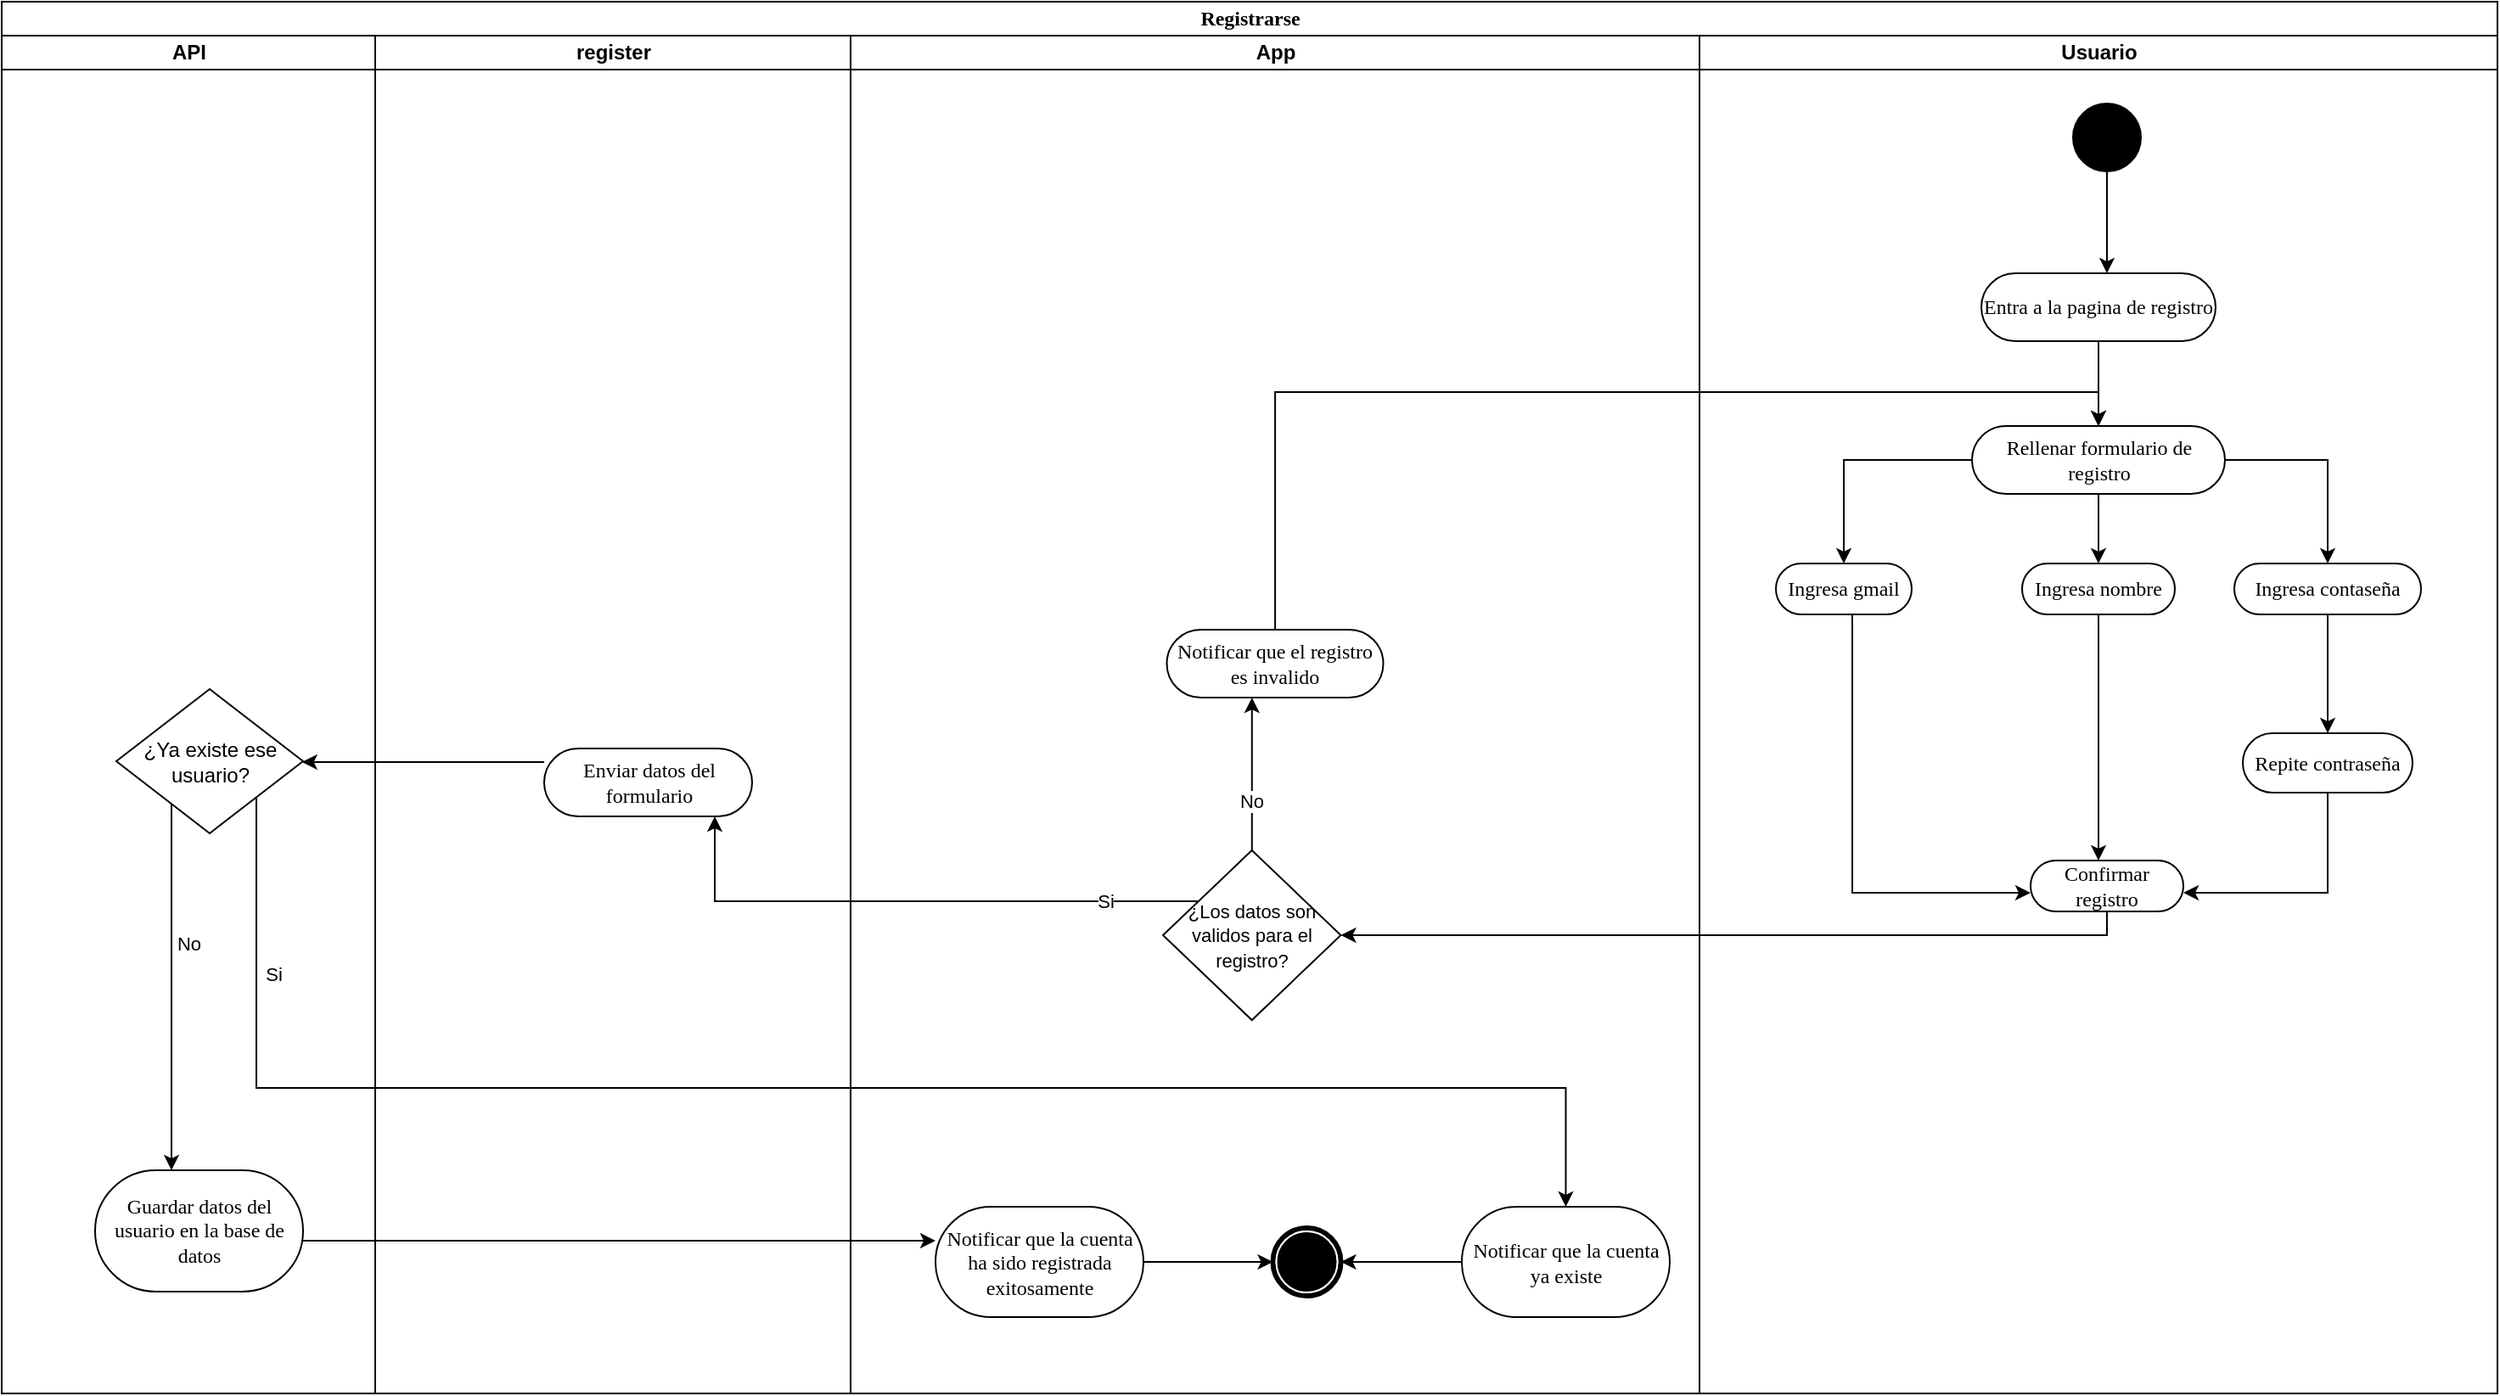 <mxfile version="24.7.17">
  <diagram name="Página-1" id="XVklmOQ_ffI0HY0bFErE">
    <mxGraphModel dx="2514" dy="1451" grid="1" gridSize="10" guides="1" tooltips="1" connect="1" arrows="1" fold="1" page="1" pageScale="1" pageWidth="827" pageHeight="1169" math="0" shadow="0">
      <root>
        <mxCell id="0" />
        <mxCell id="1" parent="0" />
        <mxCell id="BQ4N9j2RJxe5oMDn88Q8-40" value="Registrarse" style="swimlane;html=1;childLayout=stackLayout;startSize=20;rounded=0;shadow=0;comic=0;labelBackgroundColor=none;strokeWidth=1;fontFamily=Verdana;fontSize=12;align=center;" vertex="1" parent="1">
          <mxGeometry x="80" y="80" width="1470" height="820" as="geometry" />
        </mxCell>
        <mxCell id="BQ4N9j2RJxe5oMDn88Q8-41" value="API" style="swimlane;html=1;startSize=20;" vertex="1" parent="BQ4N9j2RJxe5oMDn88Q8-40">
          <mxGeometry y="20" width="220" height="800" as="geometry" />
        </mxCell>
        <mxCell id="BQ4N9j2RJxe5oMDn88Q8-42" style="edgeStyle=orthogonalEdgeStyle;rounded=0;orthogonalLoop=1;jettySize=auto;html=1;" edge="1" parent="BQ4N9j2RJxe5oMDn88Q8-41" source="BQ4N9j2RJxe5oMDn88Q8-44" target="BQ4N9j2RJxe5oMDn88Q8-45">
          <mxGeometry relative="1" as="geometry">
            <Array as="points">
              <mxPoint x="100" y="520" />
              <mxPoint x="100" y="520" />
            </Array>
          </mxGeometry>
        </mxCell>
        <mxCell id="BQ4N9j2RJxe5oMDn88Q8-43" value="No" style="edgeLabel;html=1;align=center;verticalAlign=middle;resizable=0;points=[];" vertex="1" connectable="0" parent="BQ4N9j2RJxe5oMDn88Q8-42">
          <mxGeometry x="-0.18" y="2" relative="1" as="geometry">
            <mxPoint x="8" y="-6" as="offset" />
          </mxGeometry>
        </mxCell>
        <mxCell id="BQ4N9j2RJxe5oMDn88Q8-44" value="¿Ya existe ese usuario?" style="rhombus;whiteSpace=wrap;html=1;" vertex="1" parent="BQ4N9j2RJxe5oMDn88Q8-41">
          <mxGeometry x="67.5" y="385" width="110" height="85" as="geometry" />
        </mxCell>
        <mxCell id="BQ4N9j2RJxe5oMDn88Q8-45" value="Guardar datos del usuario en la base de datos" style="rounded=1;whiteSpace=wrap;html=1;shadow=0;comic=0;labelBackgroundColor=none;strokeWidth=1;fontFamily=Verdana;fontSize=12;align=center;arcSize=50;" vertex="1" parent="BQ4N9j2RJxe5oMDn88Q8-41">
          <mxGeometry x="55" y="668.5" width="122.5" height="71.5" as="geometry" />
        </mxCell>
        <mxCell id="BQ4N9j2RJxe5oMDn88Q8-46" value="register" style="swimlane;html=1;startSize=20;" vertex="1" parent="BQ4N9j2RJxe5oMDn88Q8-40">
          <mxGeometry x="220" y="20" width="280" height="800" as="geometry" />
        </mxCell>
        <mxCell id="BQ4N9j2RJxe5oMDn88Q8-47" value="Enviar datos del formulario" style="rounded=1;whiteSpace=wrap;html=1;shadow=0;comic=0;labelBackgroundColor=none;strokeWidth=1;fontFamily=Verdana;fontSize=12;align=center;arcSize=50;" vertex="1" parent="BQ4N9j2RJxe5oMDn88Q8-46">
          <mxGeometry x="99.5" y="420" width="122.5" height="40" as="geometry" />
        </mxCell>
        <mxCell id="BQ4N9j2RJxe5oMDn88Q8-48" style="edgeStyle=orthogonalEdgeStyle;rounded=0;orthogonalLoop=1;jettySize=auto;html=1;" edge="1" parent="BQ4N9j2RJxe5oMDn88Q8-46">
          <mxGeometry relative="1" as="geometry">
            <mxPoint x="-42.5" y="710.001" as="sourcePoint" />
            <mxPoint x="330" y="710.001" as="targetPoint" />
            <Array as="points">
              <mxPoint x="60" y="709.91" />
              <mxPoint x="60" y="709.91" />
            </Array>
          </mxGeometry>
        </mxCell>
        <mxCell id="BQ4N9j2RJxe5oMDn88Q8-49" value="App" style="swimlane;html=1;startSize=20;" vertex="1" parent="BQ4N9j2RJxe5oMDn88Q8-40">
          <mxGeometry x="500" y="20" width="500" height="800" as="geometry">
            <mxRectangle x="750" y="20" width="40" height="630" as="alternateBounds" />
          </mxGeometry>
        </mxCell>
        <mxCell id="BQ4N9j2RJxe5oMDn88Q8-50" style="edgeStyle=orthogonalEdgeStyle;rounded=0;orthogonalLoop=1;jettySize=auto;html=1;" edge="1" parent="BQ4N9j2RJxe5oMDn88Q8-49" source="BQ4N9j2RJxe5oMDn88Q8-52" target="BQ4N9j2RJxe5oMDn88Q8-53">
          <mxGeometry relative="1" as="geometry">
            <Array as="points">
              <mxPoint x="236" y="460" />
              <mxPoint x="236" y="460" />
            </Array>
          </mxGeometry>
        </mxCell>
        <mxCell id="BQ4N9j2RJxe5oMDn88Q8-51" value="No" style="edgeLabel;html=1;align=center;verticalAlign=middle;resizable=0;points=[];" vertex="1" connectable="0" parent="BQ4N9j2RJxe5oMDn88Q8-50">
          <mxGeometry x="-0.361" y="1" relative="1" as="geometry">
            <mxPoint as="offset" />
          </mxGeometry>
        </mxCell>
        <mxCell id="BQ4N9j2RJxe5oMDn88Q8-52" value="&lt;font style=&quot;font-size: 11px;&quot;&gt;¿Los datos son validos para el registro?&lt;/font&gt;" style="rhombus;whiteSpace=wrap;html=1;align=center;" vertex="1" parent="BQ4N9j2RJxe5oMDn88Q8-49">
          <mxGeometry x="184" y="480" width="104.75" height="100" as="geometry" />
        </mxCell>
        <mxCell id="BQ4N9j2RJxe5oMDn88Q8-53" value="Notificar que el registro es invalido" style="rounded=1;whiteSpace=wrap;html=1;shadow=0;comic=0;labelBackgroundColor=none;strokeWidth=1;fontFamily=Verdana;fontSize=12;align=center;arcSize=50;" vertex="1" parent="BQ4N9j2RJxe5oMDn88Q8-49">
          <mxGeometry x="186.25" y="350" width="127.5" height="40" as="geometry" />
        </mxCell>
        <mxCell id="BQ4N9j2RJxe5oMDn88Q8-54" style="edgeStyle=orthogonalEdgeStyle;rounded=0;orthogonalLoop=1;jettySize=auto;html=1;" edge="1" parent="BQ4N9j2RJxe5oMDn88Q8-49" source="BQ4N9j2RJxe5oMDn88Q8-55" target="BQ4N9j2RJxe5oMDn88Q8-58">
          <mxGeometry relative="1" as="geometry" />
        </mxCell>
        <mxCell id="BQ4N9j2RJxe5oMDn88Q8-55" value="Notificar que la cuenta ya existe" style="rounded=1;whiteSpace=wrap;html=1;shadow=0;comic=0;labelBackgroundColor=none;strokeWidth=1;fontFamily=Verdana;fontSize=12;align=center;arcSize=50;" vertex="1" parent="BQ4N9j2RJxe5oMDn88Q8-49">
          <mxGeometry x="360" y="690" width="122.5" height="65" as="geometry" />
        </mxCell>
        <mxCell id="BQ4N9j2RJxe5oMDn88Q8-56" style="edgeStyle=orthogonalEdgeStyle;rounded=0;orthogonalLoop=1;jettySize=auto;html=1;" edge="1" parent="BQ4N9j2RJxe5oMDn88Q8-49" source="BQ4N9j2RJxe5oMDn88Q8-57" target="BQ4N9j2RJxe5oMDn88Q8-58">
          <mxGeometry relative="1" as="geometry" />
        </mxCell>
        <mxCell id="BQ4N9j2RJxe5oMDn88Q8-57" value="Notificar que la cuenta ha sido registrada exitosamente" style="rounded=1;whiteSpace=wrap;html=1;shadow=0;comic=0;labelBackgroundColor=none;strokeWidth=1;fontFamily=Verdana;fontSize=12;align=center;arcSize=50;" vertex="1" parent="BQ4N9j2RJxe5oMDn88Q8-49">
          <mxGeometry x="50" y="690" width="122.5" height="65" as="geometry" />
        </mxCell>
        <mxCell id="BQ4N9j2RJxe5oMDn88Q8-58" value="" style="shape=mxgraph.bpmn.shape;html=1;verticalLabelPosition=bottom;labelBackgroundColor=#ffffff;verticalAlign=top;perimeter=ellipsePerimeter;outline=end;symbol=terminate;rounded=0;shadow=0;comic=0;strokeWidth=1;fontFamily=Verdana;fontSize=12;align=center;" vertex="1" parent="BQ4N9j2RJxe5oMDn88Q8-49">
          <mxGeometry x="248.75" y="702.5" width="40" height="40" as="geometry" />
        </mxCell>
        <mxCell id="BQ4N9j2RJxe5oMDn88Q8-59" value="Usuario" style="swimlane;html=1;startSize=20;" vertex="1" parent="BQ4N9j2RJxe5oMDn88Q8-40">
          <mxGeometry x="1000" y="20" width="470" height="800" as="geometry" />
        </mxCell>
        <mxCell id="BQ4N9j2RJxe5oMDn88Q8-60" style="edgeStyle=orthogonalEdgeStyle;rounded=0;orthogonalLoop=1;jettySize=auto;html=1;" edge="1" parent="BQ4N9j2RJxe5oMDn88Q8-59" source="BQ4N9j2RJxe5oMDn88Q8-61" target="BQ4N9j2RJxe5oMDn88Q8-63">
          <mxGeometry relative="1" as="geometry">
            <Array as="points">
              <mxPoint x="240" y="110" />
              <mxPoint x="240" y="110" />
            </Array>
          </mxGeometry>
        </mxCell>
        <mxCell id="BQ4N9j2RJxe5oMDn88Q8-61" value="" style="ellipse;whiteSpace=wrap;html=1;rounded=0;shadow=0;comic=0;labelBackgroundColor=none;strokeWidth=1;fillColor=#000000;fontFamily=Verdana;fontSize=12;align=center;" vertex="1" parent="BQ4N9j2RJxe5oMDn88Q8-59">
          <mxGeometry x="220" y="40" width="40" height="40" as="geometry" />
        </mxCell>
        <mxCell id="BQ4N9j2RJxe5oMDn88Q8-62" style="edgeStyle=orthogonalEdgeStyle;rounded=0;orthogonalLoop=1;jettySize=auto;html=1;" edge="1" parent="BQ4N9j2RJxe5oMDn88Q8-59" source="BQ4N9j2RJxe5oMDn88Q8-63" target="BQ4N9j2RJxe5oMDn88Q8-67">
          <mxGeometry relative="1" as="geometry" />
        </mxCell>
        <mxCell id="BQ4N9j2RJxe5oMDn88Q8-63" value="Entra a la pagina de registro" style="rounded=1;whiteSpace=wrap;html=1;shadow=0;comic=0;labelBackgroundColor=none;strokeWidth=1;fontFamily=Verdana;fontSize=12;align=center;arcSize=50;" vertex="1" parent="BQ4N9j2RJxe5oMDn88Q8-59">
          <mxGeometry x="166" y="140" width="138" height="40" as="geometry" />
        </mxCell>
        <mxCell id="BQ4N9j2RJxe5oMDn88Q8-64" style="edgeStyle=orthogonalEdgeStyle;rounded=0;orthogonalLoop=1;jettySize=auto;html=1;" edge="1" parent="BQ4N9j2RJxe5oMDn88Q8-59" source="BQ4N9j2RJxe5oMDn88Q8-67" target="BQ4N9j2RJxe5oMDn88Q8-71">
          <mxGeometry relative="1" as="geometry" />
        </mxCell>
        <mxCell id="BQ4N9j2RJxe5oMDn88Q8-65" style="edgeStyle=orthogonalEdgeStyle;rounded=0;orthogonalLoop=1;jettySize=auto;html=1;" edge="1" parent="BQ4N9j2RJxe5oMDn88Q8-59" source="BQ4N9j2RJxe5oMDn88Q8-67" target="BQ4N9j2RJxe5oMDn88Q8-69">
          <mxGeometry relative="1" as="geometry" />
        </mxCell>
        <mxCell id="BQ4N9j2RJxe5oMDn88Q8-66" style="edgeStyle=orthogonalEdgeStyle;rounded=0;orthogonalLoop=1;jettySize=auto;html=1;" edge="1" parent="BQ4N9j2RJxe5oMDn88Q8-59" source="BQ4N9j2RJxe5oMDn88Q8-67" target="BQ4N9j2RJxe5oMDn88Q8-73">
          <mxGeometry relative="1" as="geometry" />
        </mxCell>
        <mxCell id="BQ4N9j2RJxe5oMDn88Q8-67" value="Rellenar formulario de registro" style="rounded=1;whiteSpace=wrap;html=1;shadow=0;comic=0;labelBackgroundColor=none;strokeWidth=1;fontFamily=Verdana;fontSize=12;align=center;arcSize=50;" vertex="1" parent="BQ4N9j2RJxe5oMDn88Q8-59">
          <mxGeometry x="160.5" y="230" width="149" height="40" as="geometry" />
        </mxCell>
        <mxCell id="BQ4N9j2RJxe5oMDn88Q8-68" style="edgeStyle=orthogonalEdgeStyle;rounded=0;orthogonalLoop=1;jettySize=auto;html=1;" edge="1" parent="BQ4N9j2RJxe5oMDn88Q8-59" source="BQ4N9j2RJxe5oMDn88Q8-69" target="BQ4N9j2RJxe5oMDn88Q8-76">
          <mxGeometry relative="1" as="geometry">
            <Array as="points">
              <mxPoint x="90" y="505" />
            </Array>
          </mxGeometry>
        </mxCell>
        <mxCell id="BQ4N9j2RJxe5oMDn88Q8-69" value="Ingresa gmail" style="rounded=1;whiteSpace=wrap;html=1;shadow=0;comic=0;labelBackgroundColor=none;strokeWidth=1;fontFamily=Verdana;fontSize=12;align=center;arcSize=50;" vertex="1" parent="BQ4N9j2RJxe5oMDn88Q8-59">
          <mxGeometry x="45" y="311" width="80" height="30" as="geometry" />
        </mxCell>
        <mxCell id="BQ4N9j2RJxe5oMDn88Q8-70" style="edgeStyle=orthogonalEdgeStyle;rounded=0;orthogonalLoop=1;jettySize=auto;html=1;" edge="1" parent="BQ4N9j2RJxe5oMDn88Q8-59" source="BQ4N9j2RJxe5oMDn88Q8-71" target="BQ4N9j2RJxe5oMDn88Q8-76">
          <mxGeometry relative="1" as="geometry">
            <Array as="points">
              <mxPoint x="235" y="460" />
              <mxPoint x="235" y="460" />
            </Array>
          </mxGeometry>
        </mxCell>
        <mxCell id="BQ4N9j2RJxe5oMDn88Q8-71" value="Ingresa nombre" style="rounded=1;whiteSpace=wrap;html=1;shadow=0;comic=0;labelBackgroundColor=none;strokeWidth=1;fontFamily=Verdana;fontSize=12;align=center;arcSize=50;" vertex="1" parent="BQ4N9j2RJxe5oMDn88Q8-59">
          <mxGeometry x="190" y="311" width="90" height="30" as="geometry" />
        </mxCell>
        <mxCell id="BQ4N9j2RJxe5oMDn88Q8-72" style="edgeStyle=orthogonalEdgeStyle;rounded=0;orthogonalLoop=1;jettySize=auto;html=1;" edge="1" parent="BQ4N9j2RJxe5oMDn88Q8-59" source="BQ4N9j2RJxe5oMDn88Q8-73" target="BQ4N9j2RJxe5oMDn88Q8-75">
          <mxGeometry relative="1" as="geometry" />
        </mxCell>
        <mxCell id="BQ4N9j2RJxe5oMDn88Q8-73" value="Ingresa contaseña" style="rounded=1;whiteSpace=wrap;html=1;shadow=0;comic=0;labelBackgroundColor=none;strokeWidth=1;fontFamily=Verdana;fontSize=12;align=center;arcSize=50;" vertex="1" parent="BQ4N9j2RJxe5oMDn88Q8-59">
          <mxGeometry x="315" y="311" width="110" height="30" as="geometry" />
        </mxCell>
        <mxCell id="BQ4N9j2RJxe5oMDn88Q8-74" style="edgeStyle=orthogonalEdgeStyle;rounded=0;orthogonalLoop=1;jettySize=auto;html=1;" edge="1" parent="BQ4N9j2RJxe5oMDn88Q8-59" source="BQ4N9j2RJxe5oMDn88Q8-75" target="BQ4N9j2RJxe5oMDn88Q8-76">
          <mxGeometry relative="1" as="geometry">
            <Array as="points">
              <mxPoint x="370" y="505" />
            </Array>
          </mxGeometry>
        </mxCell>
        <mxCell id="BQ4N9j2RJxe5oMDn88Q8-75" value="Repite contraseña" style="rounded=1;whiteSpace=wrap;html=1;shadow=0;comic=0;labelBackgroundColor=none;strokeWidth=1;fontFamily=Verdana;fontSize=12;align=center;arcSize=50;" vertex="1" parent="BQ4N9j2RJxe5oMDn88Q8-59">
          <mxGeometry x="320" y="411" width="100" height="35" as="geometry" />
        </mxCell>
        <mxCell id="BQ4N9j2RJxe5oMDn88Q8-76" value="Confirmar registro" style="rounded=1;whiteSpace=wrap;html=1;shadow=0;comic=0;labelBackgroundColor=none;strokeWidth=1;fontFamily=Verdana;fontSize=12;align=center;arcSize=50;" vertex="1" parent="BQ4N9j2RJxe5oMDn88Q8-59">
          <mxGeometry x="195" y="486" width="90" height="30" as="geometry" />
        </mxCell>
        <mxCell id="BQ4N9j2RJxe5oMDn88Q8-77" style="edgeStyle=orthogonalEdgeStyle;rounded=0;orthogonalLoop=1;jettySize=auto;html=1;" edge="1" parent="BQ4N9j2RJxe5oMDn88Q8-40" source="BQ4N9j2RJxe5oMDn88Q8-76" target="BQ4N9j2RJxe5oMDn88Q8-52">
          <mxGeometry relative="1" as="geometry">
            <Array as="points">
              <mxPoint x="1240" y="550" />
            </Array>
          </mxGeometry>
        </mxCell>
        <mxCell id="BQ4N9j2RJxe5oMDn88Q8-78" style="edgeStyle=orthogonalEdgeStyle;rounded=0;orthogonalLoop=1;jettySize=auto;html=1;" edge="1" parent="BQ4N9j2RJxe5oMDn88Q8-40" source="BQ4N9j2RJxe5oMDn88Q8-53" target="BQ4N9j2RJxe5oMDn88Q8-67">
          <mxGeometry relative="1" as="geometry">
            <Array as="points">
              <mxPoint x="985" y="230" />
              <mxPoint x="1340" y="230" />
            </Array>
          </mxGeometry>
        </mxCell>
        <mxCell id="BQ4N9j2RJxe5oMDn88Q8-79" style="edgeStyle=orthogonalEdgeStyle;rounded=0;orthogonalLoop=1;jettySize=auto;html=1;" edge="1" parent="BQ4N9j2RJxe5oMDn88Q8-40" source="BQ4N9j2RJxe5oMDn88Q8-52" target="BQ4N9j2RJxe5oMDn88Q8-47">
          <mxGeometry relative="1" as="geometry">
            <Array as="points">
              <mxPoint x="420" y="530" />
            </Array>
          </mxGeometry>
        </mxCell>
        <mxCell id="BQ4N9j2RJxe5oMDn88Q8-80" value="Si" style="edgeLabel;html=1;align=center;verticalAlign=middle;resizable=0;points=[];" vertex="1" connectable="0" parent="BQ4N9j2RJxe5oMDn88Q8-79">
          <mxGeometry x="-0.535" y="1" relative="1" as="geometry">
            <mxPoint x="23" y="-1" as="offset" />
          </mxGeometry>
        </mxCell>
        <mxCell id="BQ4N9j2RJxe5oMDn88Q8-81" style="edgeStyle=orthogonalEdgeStyle;rounded=0;orthogonalLoop=1;jettySize=auto;html=1;" edge="1" parent="BQ4N9j2RJxe5oMDn88Q8-40" source="BQ4N9j2RJxe5oMDn88Q8-47" target="BQ4N9j2RJxe5oMDn88Q8-44">
          <mxGeometry relative="1" as="geometry">
            <Array as="points">
              <mxPoint x="240" y="448" />
              <mxPoint x="240" y="448" />
            </Array>
          </mxGeometry>
        </mxCell>
        <mxCell id="BQ4N9j2RJxe5oMDn88Q8-82" style="edgeStyle=orthogonalEdgeStyle;rounded=0;orthogonalLoop=1;jettySize=auto;html=1;" edge="1" parent="BQ4N9j2RJxe5oMDn88Q8-40" source="BQ4N9j2RJxe5oMDn88Q8-44" target="BQ4N9j2RJxe5oMDn88Q8-55">
          <mxGeometry relative="1" as="geometry">
            <Array as="points">
              <mxPoint x="150" y="640" />
            </Array>
          </mxGeometry>
        </mxCell>
        <mxCell id="BQ4N9j2RJxe5oMDn88Q8-83" value="Si" style="edgeLabel;html=1;align=center;verticalAlign=middle;resizable=0;points=[];" vertex="1" connectable="0" parent="BQ4N9j2RJxe5oMDn88Q8-82">
          <mxGeometry x="-0.803" y="2" relative="1" as="geometry">
            <mxPoint x="8" y="4" as="offset" />
          </mxGeometry>
        </mxCell>
      </root>
    </mxGraphModel>
  </diagram>
</mxfile>
